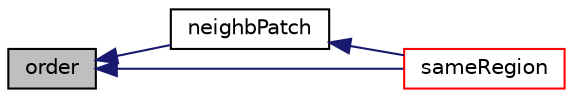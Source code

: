 digraph "order"
{
  bgcolor="transparent";
  edge [fontname="Helvetica",fontsize="10",labelfontname="Helvetica",labelfontsize="10"];
  node [fontname="Helvetica",fontsize="10",shape=record];
  rankdir="LR";
  Node1 [label="order",height=0.2,width=0.4,color="black", fillcolor="grey75", style="filled", fontcolor="black"];
  Node1 -> Node2 [dir="back",color="midnightblue",fontsize="10",style="solid",fontname="Helvetica"];
  Node2 [label="neighbPatch",height=0.2,width=0.4,color="black",URL="$a02119.html#a37f6057b841f8244b3e91c13420d9517",tooltip="Return a reference to the neighbour patch. "];
  Node2 -> Node3 [dir="back",color="midnightblue",fontsize="10",style="solid",fontname="Helvetica"];
  Node3 [label="sameRegion",height=0.2,width=0.4,color="red",URL="$a02119.html#a6d593cbcd7a8bb0b3f0127d84232ed7b",tooltip="Cached sampleRegion != mesh.name() "];
  Node1 -> Node3 [dir="back",color="midnightblue",fontsize="10",style="solid",fontname="Helvetica"];
}
